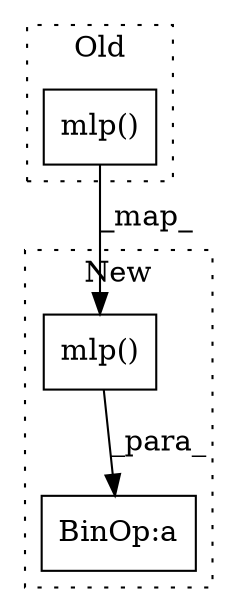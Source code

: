 digraph G {
subgraph cluster0 {
1 [label="mlp()" a="75" s="3224,3234" l="9,1" shape="box"];
label = "Old";
style="dotted";
}
subgraph cluster1 {
2 [label="mlp()" a="75" s="3267,3277" l="9,1" shape="box"];
3 [label="BinOp:a" a="82" s="3278" l="3" shape="box"];
label = "New";
style="dotted";
}
1 -> 2 [label="_map_"];
2 -> 3 [label="_para_"];
}
